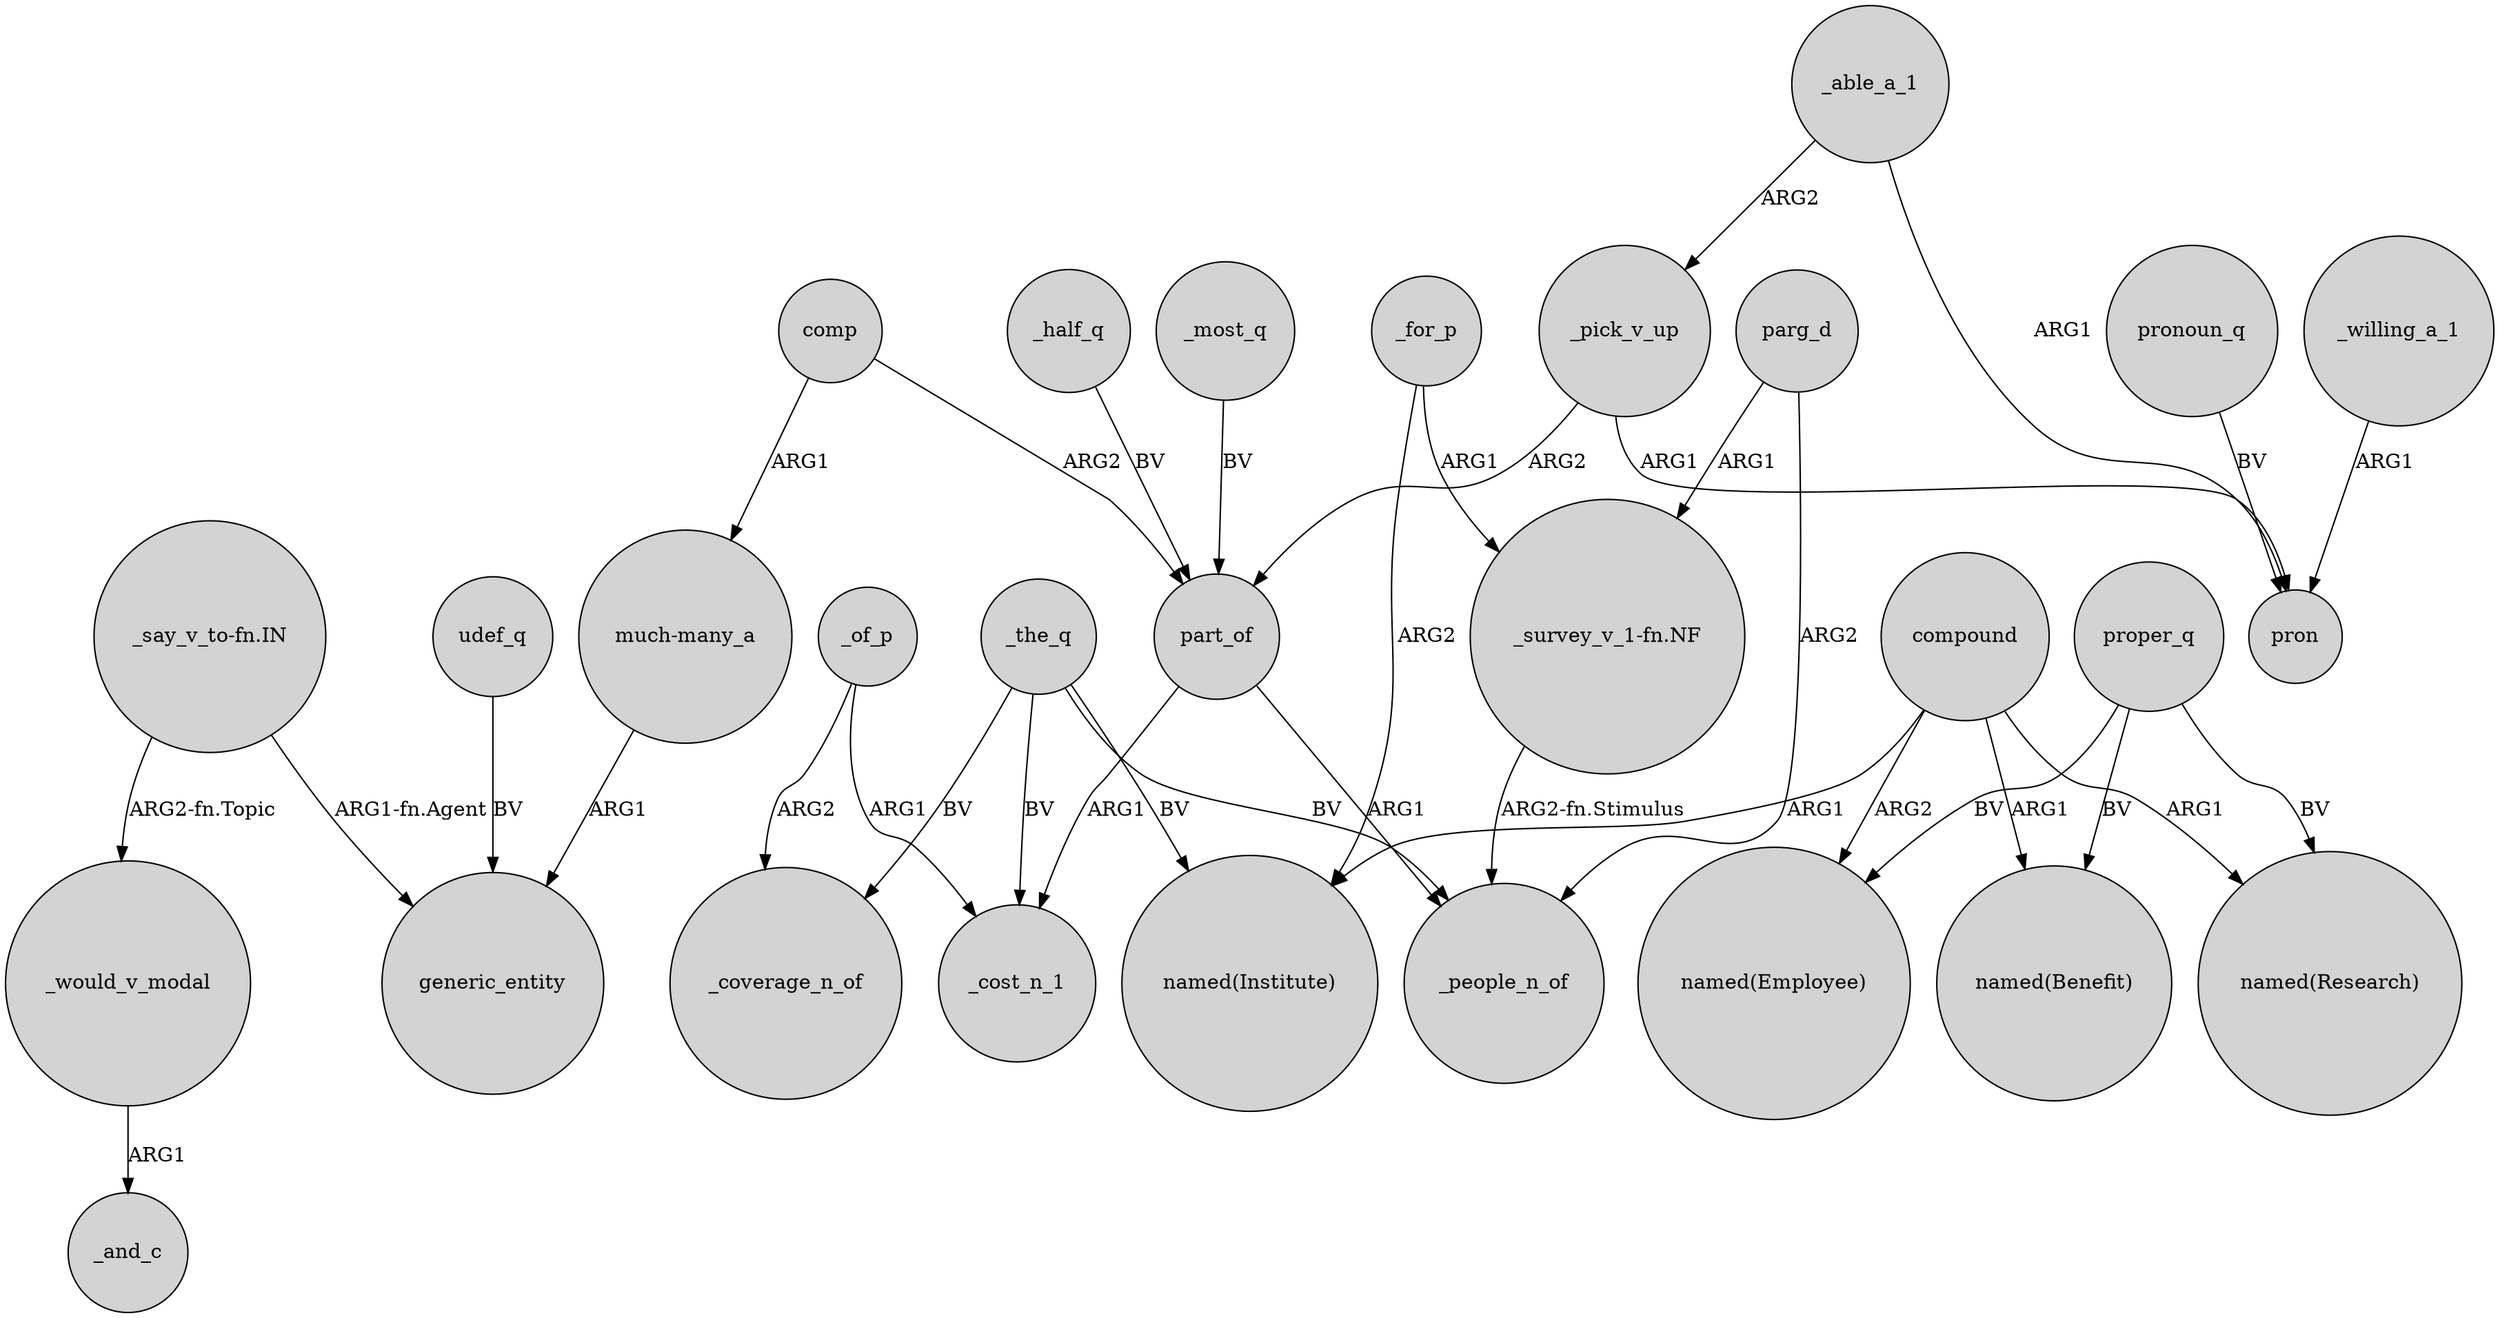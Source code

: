 digraph {
	node [shape=circle style=filled]
	"_say_v_to-fn.IN" -> _would_v_modal [label="ARG2-fn.Topic"]
	compound -> "named(Employee)" [label=ARG2]
	_would_v_modal -> _and_c [label=ARG1]
	"_say_v_to-fn.IN" -> generic_entity [label="ARG1-fn.Agent"]
	udef_q -> generic_entity [label=BV]
	"much-many_a" -> generic_entity [label=ARG1]
	comp -> part_of [label=ARG2]
	_pick_v_up -> part_of [label=ARG2]
	proper_q -> "named(Employee)" [label=BV]
	_able_a_1 -> _pick_v_up [label=ARG2]
	parg_d -> "_survey_v_1-fn.NF" [label=ARG1]
	compound -> "named(Institute)" [label=ARG1]
	compound -> "named(Benefit)" [label=ARG1]
	proper_q -> "named(Benefit)" [label=BV]
	_the_q -> _cost_n_1 [label=BV]
	_of_p -> _cost_n_1 [label=ARG1]
	_the_q -> _coverage_n_of [label=BV]
	pronoun_q -> pron [label=BV]
	_the_q -> "named(Institute)" [label=BV]
	comp -> "much-many_a" [label=ARG1]
	_willing_a_1 -> pron [label=ARG1]
	parg_d -> _people_n_of [label=ARG2]
	_half_q -> part_of [label=BV]
	proper_q -> "named(Research)" [label=BV]
	_pick_v_up -> pron [label=ARG1]
	compound -> "named(Research)" [label=ARG1]
	_most_q -> part_of [label=BV]
	part_of -> _cost_n_1 [label=ARG1]
	_for_p -> "named(Institute)" [label=ARG2]
	_of_p -> _coverage_n_of [label=ARG2]
	part_of -> _people_n_of [label=ARG1]
	"_survey_v_1-fn.NF" -> _people_n_of [label="ARG2-fn.Stimulus"]
	_able_a_1 -> pron [label=ARG1]
	_for_p -> "_survey_v_1-fn.NF" [label=ARG1]
	_the_q -> _people_n_of [label=BV]
}
